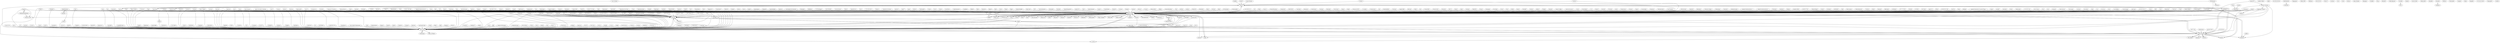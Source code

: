 strict digraph  {
	Andreas -> Purodha	 [value=2];
	Andreas -> DaveBlack	 [value=1];
	Andreas -> Valuccia	 [value=5];
	Andreas -> Spacebirdy	 [value=2];
	Andreas -> Az1568	 [value=1];
	Andreas -> Jeneme	 [value=1];
	Andreas -> "Giacinta Prodi"	 [value=1];
	Andreas -> Sarvaturi	 [value=16];
	Andreas -> Rimih	 [value=1];
	Andreas -> SabineCretella	 [value=31];
	Andreas -> "E. abu Filumena"	 [value=11];
	"151.56.50.113" -> SabineCretella	 [value=1];
	Tse -> SabineCretella	 [value=1];
	CommonsDelinker -> GENNYSAR	 [value=1];
	"Andrew Dalby";
	Nadia -> SabineCretella	 [value=1];
	Annette -> SabineCretella	 [value=1];
	"Laura a" -> SabineCretella	 [value=1];
	Pranzoltranzista -> SabineCretella	 [value=3];
	Pastpier39 -> SabineCretella	 [value=1];
	Pet250255 -> SabineCretella	 [value=1];
	".anaconda" -> SabineCretella	 [value=1];
	Eluard -> GENNYSAR	 [value=1];
	"87.7.139.44" -> Fjggkh	 [value=1];
	Marianofranco -> SabineCretella	 [value=1];
	Marianofranco -> GENNYSAR	 [value=1];
	"Nepales'" -> SabineCretella	 [value=1];
	Alexsh -> Alexbot	 [value=1];
	Alexsh -> SabineCretella	 [value=1];
	Korenyuk -> SabineCretella	 [value=1];
	SanGennaro -> SabineCretella	 [value=1];
	Manri -> SabineCretella	 [value=1];
	Manri -> GENNYSAR	 [value=1];
	MARIA -> GENNYSAR	 [value=1];
	Webmasto -> GENNYSAR	 [value=1];
	Saintngi -> SabineCretella	 [value=1];
	Spacebirdy -> Andreas	 [value=1];
	"Sante 23" -> GENNYSAR	 [value=1];
	Fudo -> GENNYSAR	 [value=1];
	Enzo -> GENNYSAR	 [value=1];
	GINEVRA -> GENNYSAR	 [value=1];
	GINEVRA -> Sarvaturi	 [value=1];
	Roxismile -> SabineCretella	 [value=2];
	Gianni1232 -> GENNYSAR	 [value=1];
	Krol -> GENNYSAR	 [value=2];
	Vesuvianus -> SabineCretella	 [value=1];
	Pegua -> SabineCretella	 [value=1];
	Xandi -> SabineCretella	 [value=1];
	Francesco1970 -> SabineCretella	 [value=1];
	"L.candela" -> SabineCretella	 [value=1];
	"Vajassape'" -> GENNYSAR	 [value=1];
	"Vajassape'" -> Sarvaturi	 [value=1];
	"151.49.65.69" -> Sarvaturi	 [value=1];
	M7 -> GENNYSAR	 [value=1];
	"87.6.6.142" -> "E. abu Filumena"	 [value=1];
	Arges -> SabineCretella	 [value=1];
	Toreemarano -> SabineCretella	 [value=1];
	Ant -> SabineCretella	 [value=1];
	Andanet -> Sarvaturi	 [value=1];
	MatchbethNA -> SabineCretella	 [value=1];
	Giovanni -> SabineCretella	 [value=1];
	Angelo1963 -> SabineCretella	 [value=2];
	Bluwind -> SabineCretella	 [value=1];
	SpBot;
	Safaro -> SabineCretella	 [value=1];
	Aeradan -> SabineCretella	 [value=2];
	Aeradan -> GENNYSAR	 [value=1];
	SabineCretella -> Dischdeldritsch	 [value=1];
	SabineCretella -> Andreas	 [value=20];
	SabineCretella -> Sarvaturi	 [value=117];
	SabineCretella -> Guarracino	 [value=10];
	SabineCretella -> Hakim	 [value=1];
	SabineCretella -> Ginosal	 [value=11];
	SabineCretella -> Daviduzzu	 [value=2];
	SabineCretella -> Ruthven	 [value=2];
	SabineCretella -> Siebrand	 [value=2];
	SabineCretella -> Purodha	 [value=4];
	SabineCretella -> Retaggio	 [value=10];
	SabineCretella -> GENNYSAR	 [value=89];
	SabineCretella -> IPork	 [value=5];
	SabineCretella -> Drini	 [value=7];
	SabineCretella -> Cristianvacca	 [value=2];
	SabineCretella -> "Iosue Rocchio"	 [value=5];
	SabineCretella -> Arges	 [value=1];
	SabineCretella -> Fjggkh	 [value=2];
	SabineCretella -> "Thomas bi"	 [value=1];
	SabineCretella -> "Ji-Elle"	 [value=1];
	SabineCretella -> "Nepales'"	 [value=1];
	SabineCretella -> "Thijs!bot"	 [value=1];
	SabineCretella -> "Gennaro Prota"	 [value=4];
	SabineCretella -> "White Cat"	 [value=1];
	SabineCretella -> Maximix	 [value=2];
	SabineCretella -> Ilario	 [value=1];
	SabineCretella -> Amire80	 [value=1];
	SabineCretella -> Nick1915	 [value=1];
	SabineCretella -> HeKeIsDa	 [value=10];
	SabineCretella -> AlleborgoBot	 [value=1];
	SabineCretella -> "Pippu d'Angelo"	 [value=3];
	SabineCretella -> MonteChristof	 [value=14];
	SabineCretella -> XXXL1986	 [value=3];
	SabineCretella -> Finizio	 [value=5];
	SabineCretella -> "Dalibor Bosits"	 [value=1];
	SabineCretella -> "E. abu Filumena"	 [value=11];
	SabineCretella -> Knakts	 [value=1];
	Izio -> SabineCretella	 [value=1];
	"G desio2002" -> SabineCretella	 [value=1];
	"Thijs!bot" -> SabineCretella	 [value=2];
	Jarzecki -> GENNYSAR	 [value=1];
	Cbrown1023 -> SabineCretella	 [value=1];
	Pumarola -> SabineCretella	 [value=1];
	"Nik 14" -> SabineCretella	 [value=1];
	Aitalus -> SabineCretella	 [value=1];
	Andry -> SabineCretella	 [value=1];
	Sannita -> GENNYSAR	 [value=2];
	"84.139.245.194";
	Borgiadanilo -> SabineCretella	 [value=1];
	Borgiadanilo -> GENNYSAR	 [value=1];
	Pietro01 -> Sarvaturi	 [value=1];
	Tonynini -> SabineCretella	 [value=2];
	Giulia -> GENNYSAR	 [value=1];
	Anakin -> GENNYSAR	 [value=1];
	Nick -> SabineCretella	 [value=1];
	Nick -> GENNYSAR	 [value=1];
	"82.55.183.212" -> Sarvaturi	 [value=1];
	BotMultichill -> Multichill	 [value=1];
	"128.7.3.55" -> "E. abu Filumena"	 [value=1];
	Jacopotto -> GENNYSAR	 [value=1];
	Miky67bt -> SabineCretella	 [value=1];
	Korg -> SabineCretella	 [value=1];
	Korg -> GENNYSAR	 [value=1];
	Jeneme -> Andreas	 [value=1];
	Jeneme -> "E. abu Filumena"	 [value=1];
	Frans4 -> SabineCretella	 [value=1];
	"84.220.28.188" -> Sarvaturi	 [value=3];
	Vesuvio -> GENNYSAR	 [value=1];
	"Thomas bi" -> SabineCretella	 [value=2];
	Roal76 -> GENNYSAR	 [value=1];
	Clamengh -> SabineCretella	 [value=1];
	"R.scrofani" -> SabineCretella	 [value=1];
	Ste -> GENNYSAR	 [value=1];
	Ste -> Sarvaturi	 [value=1];
	Nview -> SabineCretella	 [value=1];
	Yosri -> SabineCretella	 [value=1];
	Gigiotto -> GENNYSAR	 [value=1];
	Giulionardini -> GENNYSAR	 [value=1];
	Wintermute -> "E. abu Filumena"	 [value=1];
	Marfin -> SabineCretella	 [value=1];
	"Paolo DF" -> GENNYSAR	 [value=1];
	"Maxima m" -> GENNYSAR	 [value=1];
	Karlux -> SabineCretella	 [value=1];
	Fert -> SabineCretella	 [value=1];
	Fert -> GENNYSAR	 [value=1];
	GerardM -> GENNYSAR	 [value=1];
	Osiride87 -> SabineCretella	 [value=1];
	Galoisio -> SabineCretella	 [value=1];
	BBKurt -> SabineCretella	 [value=1];
	Folaghe -> SabineCretella	 [value=1];
	Taichi -> Napoletano	 [value=3];
	555 -> SabineCretella	 [value=1];
	555 -> GENNYSAR	 [value=1];
	Pappagone;
	GastelEtzwane -> GENNYSAR	 [value=1];
	NuFigliulilloAllOmbra -> Itagnolo	 [value=1];
	NuFigliulilloAllOmbra -> "Gennaro Prota"	 [value=1];
	Kanoe -> SabineCretella	 [value=1];
	Kanoe -> GENNYSAR	 [value=1];
	Fubar -> GENNYSAR	 [value=2];
	Petrusmagnus -> SabineCretella	 [value=1];
	Petrusmagnus -> GENNYSAR	 [value=1];
	Petrusmagnus -> Sarvaturi	 [value=1];
	Yes0song -> SabineCretella	 [value=1];
	Yes0song -> GENNYSAR	 [value=1];
	"Carmine Colacino" -> Siebrand	 [value=1];
	"Carmine Colacino" -> "Higisippe Cormier"	 [value=2];
	"Carmine Colacino" -> SabineCretella	 [value=3];
	"Carmine Colacino" -> Agremon	 [value=1];
	"Carmine Colacino" -> GENNYSAR	 [value=9];
	Glitter1959;
	Drini -> SabineCretella	 [value=4];
	Angdin -> GENNYSAR	 [value=1];
	"Simona zaffino" -> SabineCretella	 [value=1];
	Nikedrago -> GENNYSAR	 [value=1];
	Jaroslavleff -> GENNYSAR	 [value=1];
	Brunorussoauror -> SabineCretella	 [value=1];
	Lucoli -> SabineCretella	 [value=1];
	"Gp 1980" -> Sarvaturi	 [value=1];
	Cassiudders -> SabineCretella	 [value=1];
	Dog -> SabineCretella	 [value=1];
	Dog -> GENNYSAR	 [value=1];
	"A. B." -> SabineCretella	 [value=2];
	Ilario -> SabineCretella	 [value=1];
	Ilario -> GENNYSAR	 [value=1];
	Meno25 -> SabineCretella	 [value=1];
	Pippo22 -> Sarvaturi	 [value=1];
	Nilfanion;
	Enzos85 -> SabineCretella	 [value=1];
	Wyveelix -> SabineCretella	 [value=1];
	Nickatana -> GENNYSAR	 [value=1];
	Jarica -> SabineCretella	 [value=1];
	VeroTheMaster -> SabineCretella	 [value=1];
	VeroTheMaster -> GENNYSAR	 [value=7];
	"Orange.man" -> SabineCretella	 [value=1];
	Sassara -> SabineCretella	 [value=1];
	Sgacio -> SabineCretella	 [value=2];
	Lucaanselmi -> SabineCretella	 [value=1];
	"E. abu Filumena" -> Siebrand	 [value=3];
	"E. abu Filumena" -> Andreas	 [value=14];
	"E. abu Filumena" -> GENNYSAR	 [value=23];
	"E. abu Filumena" -> DaveBlack	 [value=1];
	"E. abu Filumena" -> Jeneme	 [value=2];
	"E. abu Filumena" -> Sarvaturi	 [value=13];
	"E. abu Filumena" -> Annette	 [value=1];
	"E. abu Filumena" -> Agremon	 [value=1];
	"E. abu Filumena" -> "Pino alpino"	 [value=1];
	"E. abu Filumena" -> Kankuro	 [value=1];
	"E. abu Filumena" -> SabineCretella	 [value=23];
	"E. abu Filumena" -> Arges	 [value=3];
	Domenico -> SabineCretella	 [value=1];
	CruccoBot -> GENNYSAR	 [value=1];
	Valerioporcelli -> SabineCretella	 [value=1];
	"Ugo Flandina" -> SabineCretella	 [value=1];
	Sgrufus -> SabineCretella	 [value=1];
	Sgrufus -> GENNYSAR	 [value=1];
	"85.45.35.50";
	Siebrand -> SabineCretella	 [value=1];
	Marco -> GENNYSAR	 [value=1];
	VolkovBot -> GENNYSAR	 [value=1];
	Ssimonaa -> SabineCretella	 [value=1];
	Ssimonaa -> "E. abu Filumena"	 [value=1];
	Ssimonaa -> GENNYSAR	 [value=1];
	"69.182.35.87" -> "E. abu Filumena"	 [value=1];
	Faimetti -> SabineCretella	 [value=1];
	Polveracchio -> SabineCretella	 [value=1];
	Msmglss -> GENNYSAR	 [value=1];
	Alexdevil -> SabineCretella	 [value=2];
	Dbenbenn -> SabineCretella	 [value=1];
	"Francesca alfano" -> SabineCretella	 [value=1];
	Valuccia -> Andreas	 [value=2];
	Meapix -> SabineCretella	 [value=1];
	Meapix -> GENNYSAR	 [value=1];
	Filip88 -> GENNYSAR	 [value=1];
	Filip88 -> Asciatopo	 [value=3];
	Filip88 -> Sarvaturi	 [value=3];
	Filip88 -> Balrog1982	 [value=1];
	Filip88 -> SabineCretella	 [value=1];
	Filip88 -> IlStudioso	 [value=4];
	RobotQuistnix -> Quistnix	 [value=2];
	RobotQuistnix -> SabineCretella	 [value=1];
	RobotQuistnix -> Fubar	 [value=1];
	Notimeman -> SabineCretella	 [value=1];
	"Purbo T";
	Platonides -> GENNYSAR	 [value=1];
	Carkuni -> Andreas	 [value=1];
	Carkuni -> SabineCretella	 [value=1];
	Giancarlo -> SabineCretella	 [value=1];
	GiovaneScuola2006 -> Sarvaturi	 [value=2];
	Rodrigozanatta -> SabineCretella	 [value=1];
	"Higisippe Cormier" -> SabineCretella	 [value=2];
	"Higisippe Cormier" -> GENNYSAR	 [value=2];
	Loveless;
	Giuan -> SabineCretella	 [value=1];
	Giuan -> GENNYSAR	 [value=1];
	Savo;
	Xaratos -> GENNYSAR	 [value=1];
	Xaratos -> Sarvaturi	 [value=1];
	"SabineCretella/Archivio 1" -> SabineCretella	 [value=2];
	"SabineCretella/Archivio 3" -> SabineCretella	 [value=1];
	"SabineCretella/Archivio 2" -> SabineCretella	 [value=1];
	"SabineCretella/Archivio 2" -> Sarvaturi	 [value=1];
	GENNYSAR -> Parthenope	 [value=1];
	GENNYSAR -> "Willy on Wheels"	 [value=1];
	GENNYSAR -> SabineCretella	 [value=4];
	GENNYSAR -> "E. abu Filumena"	 [value=2];
	GENNYSAR -> Sarvaturi	 [value=2];
	Tubantia -> SabineCretella	 [value=1];
	Tubantia -> GENNYSAR	 [value=1];
	Musamies -> SabineCretella	 [value=1];
	Cristianvacca -> SabineCretella	 [value=1];
	Cristianvacca -> GENNYSAR	 [value=3];
	Wars -> SabineCretella	 [value=1];
	Wars -> GENNYSAR	 [value=2];
	Yurik;
	Andaluso -> SabineCretella	 [value=1];
	Mimmo -> SabineCretella	 [value=1];
	Karelia12000 -> SabineCretella	 [value=1];
	Piper90 -> GENNYSAR	 [value=1];
	LUNA -> GENNYSAR	 [value=1];
	Luigi -> SabineCretella	 [value=1];
	Luigi -> GENNYSAR	 [value=2];
	"82.59.117.91" -> SabineCretella	 [value=1];
	MimmoNapoli -> SabineCretella	 [value=2];
	Quastr -> SabineCretella	 [value=1];
	Dcoetzee -> SabineCretella	 [value=1];
	Canotto -> GENNYSAR	 [value=1];
	ANTHONY -> SabineCretella	 [value=1];
	Sabi -> SabineCretella	 [value=1];
	"Maria grazia" -> SabineCretella	 [value=1];
	Vins -> SabineCretella	 [value=1];
	Vins -> GENNYSAR	 [value=1];
	Ev -> GENNYSAR	 [value=1];
	Massimiliano34 -> SabineCretella	 [value=1];
	Gizetasoft -> SabineCretella	 [value=1];
	Gizetasoft -> GENNYSAR	 [value=2];
	Creativa -> SabineCretella	 [value=1];
	Sarvaturi -> "E. abu Filumena"	 [value=2];
	Sarvaturi -> SabineCretella	 [value=13];
	Sarvaturi -> GENNYSAR	 [value=2];
	Sarvaturi -> Andanet	 [value=1];
	Sarvaturi -> Filip88	 [value=1];
	Lucagaia -> GENNYSAR	 [value=1];
	Emirx -> SabineCretella	 [value=1];
	Ciccio72 -> GENNYSAR	 [value=1];
	Fabio -> SabineCretella	 [value=1];
	Fabio -> GENNYSAR	 [value=2];
	Diamond -> SabineCretella	 [value=1];
	TXiKiBoT -> GENNYSAR	 [value=1];
	Littoria;
	Parthenope -> GENNYSAR	 [value=1];
	Rdatrader -> SabineCretella	 [value=2];
	"Massi Cadenti" -> SabineCretella	 [value=1];
	"Massi Cadenti" -> GENNYSAR	 [value=1];
	Duminc -> GENNYSAR	 [value=1];
	"Al-Nablusi" -> SabineCretella	 [value=1];
	"87.17.137.85" -> SabineCretella	 [value=1];
	Fiorella -> SabineCretella	 [value=1];
	Ruthven -> SabineCretella	 [value=2];
	Ruthven -> GENNYSAR	 [value=1];
	LUCPOL -> SabineCretella	 [value=1];
	HeKeIsDa -> SabineCretella	 [value=3];
	Napoletano -> SabineCretella	 [value=1];
	Ccolacino -> SabineCretella	 [value=1];
	Ccolacino -> GENNYSAR	 [value=1];
	Sirbi89 -> GENNYSAR	 [value=1];
	"De Gecko" -> SabineCretella	 [value=1];
	"Julian Mendez";
	Carsrac -> Andreas	 [value=2];
	Carsrac -> SabineCretella	 [value=1];
	Jpm2112 -> SabineCretella	 [value=1];
	EVula -> SabineCretella	 [value=1];
	Pippo -> SabineCretella	 [value=1];
	Pippo -> GENNYSAR	 [value=1];
	"83.180.231.250" -> SabineCretella	 [value=1];
	Dux70x -> SabineCretella	 [value=1];
	Yinko -> SabineCretella	 [value=1];
	Robotje -> SabineCretella	 [value=2];
	XXXL1986 -> SabineCretella	 [value=1];
	Davidrop -> GENNYSAR	 [value=1];
	"SabineCretella/lista di parole IT-nap" -> SabineCretella	 [value=1];
	Knakts -> MonteChristof	 [value=2];
	Angelo -> SabineCretella	 [value=1];
	Antoll87 -> SabineCretella	 [value=1];
	Antonello -> SabineCretella	 [value=1];
	Rimih -> GENNYSAR	 [value=1];
	Nickelio -> SabineCretella	 [value=1];
	Nickelio -> GENNYSAR	 [value=1];
	Norbu -> SabineCretella	 [value=1];
	Webbariello -> SabineCretella	 [value=1];
	Higisippe;
	"Fang Aili" -> SabineCretella	 [value=1];
	"Fang Aili" -> GENNYSAR	 [value=1];
	"151.26.21.222" -> SabineCretella	 [value=1];
	"Gino Larosa" -> SabineCretella	 [value=1];
	Carnot13 -> SabineCretella	 [value=1];
	Carnot13 -> GENNYSAR	 [value=1];
	Pirro -> SabineCretella	 [value=1];
	Lotic -> SabineCretella	 [value=1];
	Alex4ever -> GENNYSAR	 [value=1];
	Da -> GENNYSAR	 [value=1];
	Fjggkh -> SabineCretella	 [value=5];
	Fjggkh -> GENNYSAR	 [value=2];
	GilliamJF -> SabineCretella	 [value=1];
	GIUSEDAL -> GENNYSAR	 [value=2];
	Maturedoctor -> SabineCretella	 [value=1];
	Mariangela -> SabineCretella	 [value=1];
	Lynxlynx -> SabineCretella	 [value=1];
	Marnen -> SabineCretella	 [value=1];
	Marnen -> GENNYSAR	 [value=2];
	Ilcasaletto -> SabineCretella	 [value=2];
	"206.206.127.6" -> GENNYSAR	 [value=1];
	"Brion VIBBER" -> SabineCretella	 [value=1];
	"Brion VIBBER" -> GENNYSAR	 [value=1];
	Rafel -> SabineCretella	 [value=1];
	YurikBot;
	Luca -> SabineCretella	 [value=1];
	Morpheous -> GENNYSAR	 [value=1];
	Geverson -> SabineCretella	 [value=2];
	"Fvar Arnfjvrp Bjarmason" -> GENNYSAR	 [value=1];
	"212.182.71.230" -> Sarvaturi	 [value=1];
	Salvo -> SabineCretella	 [value=1];
	Scartiloffista -> SabineCretella	 [value=1];
	Larineso -> SabineCretella	 [value=2];
	Larineso -> GENNYSAR	 [value=1];
	"Iosue Rocchio" -> SabineCretella	 [value=2];
	Lorenzopoppi -> SabineCretella	 [value=1];
	Jollyroger -> SabineCretella	 [value=1];
	"80.104.192.217" -> SabineCretella	 [value=2];
	Dierre -> SabineCretella	 [value=1];
	PDD -> SabineCretella	 [value=1];
	Lillo -> GENNYSAR	 [value=1];
	"Guirin Nicolas" -> Andreas	 [value=2];
	ITA32 -> SabineCretella	 [value=1];
	Madamelajoie -> GENNYSAR	 [value=1];
	Egmontaz -> SabineCretella	 [value=1];
	Daviduzzu -> SabineCretella	 [value=4];
	"Carla mc" -> SabineCretella	 [value=1];
	Ginet -> SabineCretella	 [value=1];
	"Danilo.abbate" -> SabineCretella	 [value=1];
	"Piergiuseppe b" -> SabineCretella	 [value=1];
	Azotoliquido -> SabineCretella	 [value=1];
	Ssspera -> SabineCretella	 [value=1];
	Bigmax -> GENNYSAR	 [value=1];
	SieBot -> Siebrand	 [value=1];
	"83.189.215.76" -> SabineCretella	 [value=1];
	MarioX -> GENNYSAR	 [value=1];
	Apcbg -> GENNYSAR	 [value=1];
	Amon1977 -> SabineCretella	 [value=1];
	Amon1977 -> "Carmine Colacino"	 [value=2];
	"Nh.jg";
	Adriano -> SabineCretella	 [value=1];
	Riccardo -> SabineCretella	 [value=1];
	Riccardo -> GENNYSAR	 [value=1];
	Eddie619 -> SabineCretella	 [value=1];
	MonteChristof -> SabineCretella	 [value=5];
	MonteChristof -> Knakts	 [value=1];
	Helios89;
	Jurpel -> SabineCretella	 [value=1];
	Balrog1982 -> SabineCretella	 [value=1];
	Quistnix -> RobotQuistnix	 [value=1];
	Umberto -> GENNYSAR	 [value=1];
	ARCHIsavio -> SabineCretella	 [value=1];
	Lidiapinardi -> SabineCretella	 [value=1];
	"212.138.64.172" -> Sarvaturi	 [value=1];
	Cipi -> SabineCretella	 [value=1];
	Nickshanks -> SabineCretella	 [value=1];
	Campari -> GENNYSAR	 [value=1];
	Scapricciatiellu -> SabineCretella	 [value=1];
	Rosanna -> GENNYSAR	 [value=1];
	Emmynet -> GENNYSAR	 [value=1];
	Emmynet -> Sarvaturi	 [value=1];
	Natrium -> SabineCretella	 [value=2];
	Pinoitalia -> SabineCretella	 [value=2];
	"Jon Harald Sxby" -> GENNYSAR	 [value=2];
	"White Cat" -> SabineCretella	 [value=1];
	Grind -> GENNYSAR	 [value=1];
	Codice1000 -> SabineCretella	 [value=1];
	"Mike.lifeguard";
	Frafri79 -> SabineCretella	 [value=1];
	"83.181.214.249" -> SabineCretella	 [value=1];
	"158.110.56.25" -> Sarvaturi	 [value=1];
	c -> SabineCretella	 [value=1];
	c -> GENNYSAR	 [value=1];
	DaveBlack -> SabineCretella	 [value=3];
	DaveBlack -> "E. abu Filumena"	 [value=1];
	TuvicBot -> Tuvic	 [value=2];
	Computer -> "White Cat"	 [value=1];
	Agremon -> GENNYSAR	 [value=1];
	Sulki -> SabineCretella	 [value=1];
	Shandy;
	Blackgreen -> SabineCretella	 [value=1];
	GiOrGiO87 -> SabineCretella	 [value=1];
	"\"Napulitano\"per forza" -> SabineCretella	 [value=1];
	"Zyxwvut-Bot";
	Mgiov -> GENNYSAR	 [value=1];
	KMT -> GENNYSAR	 [value=1];
	Ruggero -> GENNYSAR	 [value=1];
	Pwjg -> SabineCretella	 [value=1];
	Danieleanzalone -> SabineCretella	 [value=1];
	Piola86 -> SabineCretella	 [value=1];
	Oakwood -> SabineCretella	 [value=1];
	Oakwood -> GENNYSAR	 [value=1];
	Davide21 -> GENNYSAR	 [value=1];
	Starilla -> Napoletano	 [value=1];
	"Ji-Elle" -> SabineCretella	 [value=1];
	Stallone77 -> GENNYSAR	 [value=1];
	Oinofilo -> Andreas	 [value=1];
	Digiorgiog -> SabineCretella	 [value=1];
	Archetta -> SabineCretella	 [value=1];
	Ernesto2004 -> SabineCretella	 [value=1];
	Kanesue -> SabineCretella	 [value=1];
	Max85 -> SabineCretella	 [value=2];
	"82.191.190.246" -> SabineCretella	 [value=1];
	"82.191.190.246" -> Sarvaturi	 [value=4];
	Dina -> Sarvaturi	 [value=1];
	Dino -> SabineCretella	 [value=1];
	Dungodung -> SabineCretella	 [value=1];
	Dcljr -> SabineCretella	 [value=1];
	Peppeiervo -> SabineCretella	 [value=1];
	Kelovy -> GENNYSAR	 [value=2];
	Pathoschild;
	Ciancimino1 -> SabineCretella	 [value=1];
	Erre2 -> SabineCretella	 [value=1];
	Erre2 -> GENNYSAR	 [value=1];
	Amcoassoluto -> Sarvaturi	 [value=1];
	Mierech -> SabineCretella	 [value=2];
	Guarracino -> Andreas	 [value=1];
	Guarracino -> SabineCretella	 [value=10];
	Guarracino -> IlStudioso	 [value=1];
	Graphic -> SabineCretella	 [value=1];
	Ginosal -> SabineCretella	 [value=5];
	Ginosal -> GENNYSAR	 [value=3];
	Alvaro -> SabineCretella	 [value=1];
	Tooby -> SabineCretella	 [value=1];
	Tooby -> GENNYSAR	 [value=2];
	MenoBot;
	Sorw -> SabineCretella	 [value=1];
	"sp)T" -> GENNYSAR	 [value=1];
	Escarbot -> Vargenau	 [value=1];
	Gio401 -> SabineCretella	 [value=1];
	Jorunn -> Sarvaturi	 [value=1];
	Razzairpina -> SabineCretella	 [value=1];
	Clonex25 -> SabineCretella	 [value=1];
	Laurusnobilis -> SabineCretella	 [value=1];
	"=" -> GENNYSAR	 [value=2];
	"George McFinnigan" -> GENNYSAR	 [value=1];
	"DIEGO RICARDO PEREIRA" -> SabineCretella	 [value=1];
	"DIEGO RICARDO PEREIRA" -> GENNYSAR	 [value=1];
	Marsico -> SabineCretella	 [value=1];
	Fatementrare0 -> GENNYSAR	 [value=2];
	Willtron;
	"Sir Lestaty de Lioncourt" -> SabineCretella	 [value=1];
	Riccardobot -> GENNYSAR	 [value=1];
	Totore -> GENNYSAR	 [value=1];
	Paolagabe -> SabineCretella	 [value=1];
	SPQRobin -> SabineCretella	 [value=2];
	Akira -> GENNYSAR	 [value=1];
	"NL-Romaine" -> Romaine	 [value=1];
	"NL-Romaine" -> Andreas	 [value=1];
	"NL-Romaine" -> SabineCretella	 [value=1];
	"80.18.96.122" -> Sarvaturi	 [value=1];
	"V.I. The Rapper" -> SabineCretella	 [value=1];
	Kankuro -> "E. abu Filumena"	 [value=2];
	Finizio -> SabineCretella	 [value=3];
	Finizio -> GENNYSAR	 [value=5];
	Edo59 -> GENNYSAR	 [value=2];
	"83.103.98.99" -> SabineCretella	 [value=3];
	Cicciocotroneo -> SabineCretella	 [value=1];
	Malvin -> SabineCretella	 [value=1];
	"ALE!" -> GENNYSAR	 [value=1];
	Dandalorocca -> SabineCretella	 [value=1];
	Nienzi -> GENNYSAR	 [value=1];
	Oscar -> SabineCretella	 [value=3];
	"172.149.149.51" -> SabineCretella	 [value=1];
	Giorse -> Sarvaturi	 [value=1];
	Nolanus -> SabineCretella	 [value=1];
	Schiattacravuonchio -> SabineCretella	 [value=3];
	Lello75 -> SabineCretella	 [value=1];
	Lello75 -> GENNYSAR	 [value=1];
	Utcmojo -> SabineCretella	 [value=1];
	Utcmojo -> GENNYSAR	 [value=1];
	WinstonBot;
	Foreverme -> GENNYSAR	 [value=1];
	Roberto -> SabineCretella	 [value=1];
	Roberto -> GENNYSAR	 [value=1];
	Ryulong -> SabineCretella	 [value=1];
	Ryulong -> GENNYSAR	 [value=1];
	Gangleri;
	Kahless -> GENNYSAR	 [value=1];
	"Jestocca'" -> SabineCretella	 [value=1];
	Andy77 -> SabineCretella	 [value=1];
	Jaqen -> SabineCretella	 [value=1];
	Jannuzzo -> GENNYSAR	 [value=1];
	Kurt74 -> GENNYSAR	 [value=1];
	Gfuturo -> SabineCretella	 [value=1];
	Tuttologo93 -> SabineCretella	 [value=1];
	Pakynoja500 -> SabineCretella	 [value=1];
	Pakynoja500 -> GENNYSAR	 [value=1];
	"Chun-hian" -> GENNYSAR	 [value=1];
	Vestino -> GENNYSAR	 [value=1];
	Usome -> SabineCretella	 [value=1];
	SoCo87 -> Andreas	 [value=1];
	Retaggio -> SabineCretella	 [value=9];
	Retaggio -> GENNYSAR	 [value=4];
	Mastiff -> GENNYSAR	 [value=1];
	Ciccio -> SabineCretella	 [value=1];
	Soman -> SabineCretella	 [value=2];
	Tony79 -> SabineCretella	 [value=2];
	Tony79 -> GENNYSAR	 [value=1];
	Luca81che -> SabineCretella	 [value=4];
	Lucano -> GENNYSAR	 [value=1];
	Gill89 -> GENNYSAR	 [value=1];
	Celestianpower -> SabineCretella	 [value=1];
	Schaffune -> SabineCretella	 [value=1];
	Millosh -> SabineCretella	 [value=1];
	Wikix -> SabineCretella	 [value=1];
	Davidcannon -> GENNYSAR	 [value=2];
	"Danny.da" -> SabineCretella	 [value=1];
	Renato -> SabineCretella	 [value=1];
	Pauk -> SabineCretella	 [value=1];
	"Giuseppe.cg" -> SabineCretella	 [value=1];
	"Giuseppe.cg" -> GENNYSAR	 [value=1];
	Livajo -> SabineCretella	 [value=1];
	Thogo -> SabineCretella	 [value=1];
	Shaka;
	Peppe -> SabineCretella	 [value=1];
	MelancholieBot -> SabineCretella	 [value=1];
	"Paolo.salvi" -> SabineCretella	 [value=1];
	"16:9" -> SabineCretella	 [value=1];
	PipepBot;
	Ladrone -> GENNYSAR	 [value=1];
	Scooter -> GENNYSAR	 [value=1];
	TaurusDemetrio -> SabineCretella	 [value=2];
	Pincopallo -> SabineCretella	 [value=1];
	ReyBrujo -> GENNYSAR	 [value=1];
	"M.belotti" -> SabineCretella	 [value=1];
	"M.belotti" -> GENNYSAR	 [value=1];
	Fratis48 -> SabineCretella	 [value=2];
	"O'stefano" -> GENNYSAR	 [value=1];
	"O'stefano" -> Sarvaturi	 [value=1];
	"213.140.16.189";
	Franznet -> GENNYSAR	 [value=2];
	ToninoNeapolis10 -> SabineCretella	 [value=1];
	"Gianmaria Framarin" -> SabineCretella	 [value=1];
	"Gianmaria Framarin" -> GENNYSAR	 [value=1];
	Aster1972 -> SabineCretella	 [value=1];
	Meco -> SabineCretella	 [value=1];
	Ahoerstemeier -> SabineCretella	 [value=1];
	LuigiCo -> SabineCretella	 [value=1];
	"Luca Cardone" -> Andreas	 [value=1];
	"Luca Cardone" -> GENNYSAR	 [value=1];
	Cometstyles -> SabineCretella	 [value=2];
	Bruni02 -> SabineCretella	 [value=1];
	Eivindgh -> SabineCretella	 [value=1];
	Eivindgh -> GENNYSAR	 [value=1];
	Luciano -> SabineCretella	 [value=1];
	DerHexer -> GENNYSAR	 [value=1];
	Amire80 -> SabineCretella	 [value=1];
	MosheA -> SabineCretella	 [value=1];
	Artwik -> SabineCretella	 [value=1];
	Artwik -> GENNYSAR	 [value=1];
	Itagnolo -> "Gennaro Prota"	 [value=1];
	Itagnolo -> SabineCretella	 [value=1];
	Itagnolo -> GENNYSAR	 [value=1];
	Itagnolo -> NuFigliulilloAllOmbra	 [value=2];
	Diagraph01;
	Sonuwe -> SabineCretella	 [value=1];
	"Dino.gi" -> SabineCretella	 [value=1];
	"F.sarino" -> SabineCretella	 [value=1];
	"213.230.129.22" -> Sarvaturi	 [value=1];
	"Dalibor Bosits" -> SabineCretella	 [value=1];
	Tiyoringo -> GENNYSAR	 [value=1];
	Elisamosilla -> SabineCretella	 [value=1];
	MonteCamino -> GENNYSAR	 [value=1];
	MonteCamino -> Sarvaturi	 [value=1];
	Effean -> SabineCretella	 [value=1];
	Collesalario -> GENNYSAR	 [value=1];
	Ooswesthoesbes -> SabineCretella	 [value=1];
	Harvzsf -> SabineCretella	 [value=1];
	Harvzsf -> GENNYSAR	 [value=1];
	Mar -> SabineCretella	 [value=1];
	AleVale -> SabineCretella	 [value=1];
	Andrea -> SabineCretella	 [value=1];
	Matrix78 -> SabineCretella	 [value=1];
	Soulbot;
	Seba72 -> SabineCretella	 [value=1];
	Seba72 -> GENNYSAR	 [value=1];
	Elisabetta -> SabineCretella	 [value=1];
	Asciatopo -> GENNYSAR	 [value=1];
	Asciatopo -> Sarvaturi	 [value=1];
	Rotas -> SabineCretella	 [value=1];
	Gbconti -> SabineCretella	 [value=1];
	Bkell -> SabineCretella	 [value=1];
	"Pino alpino" -> Az1568	 [value=1];
	"Pino alpino" -> "E. abu Filumena"	 [value=1];
	"El Quebrado" -> SabineCretella	 [value=1];
	ChristianBier -> SabineCretella	 [value=1];
}
